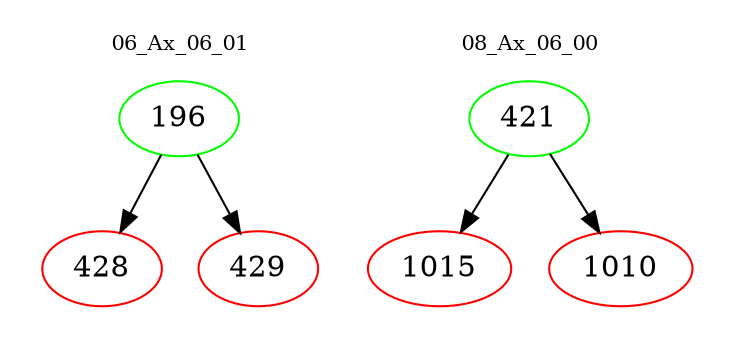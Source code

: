 digraph{
subgraph cluster_0 {
color = white
label = "06_Ax_06_01";
fontsize=10;
T0_196 [label="196", color="green"]
T0_196 -> T0_428 [color="black"]
T0_428 [label="428", color="red"]
T0_196 -> T0_429 [color="black"]
T0_429 [label="429", color="red"]
}
subgraph cluster_1 {
color = white
label = "08_Ax_06_00";
fontsize=10;
T1_421 [label="421", color="green"]
T1_421 -> T1_1015 [color="black"]
T1_1015 [label="1015", color="red"]
T1_421 -> T1_1010 [color="black"]
T1_1010 [label="1010", color="red"]
}
}
